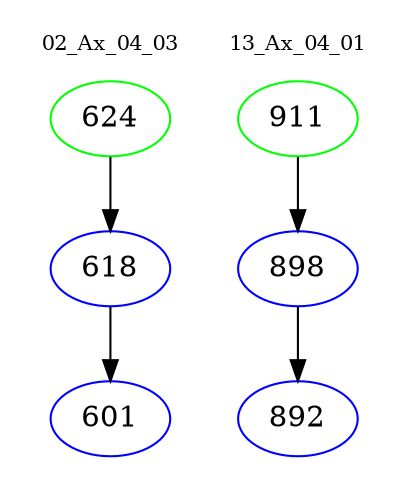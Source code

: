 digraph{
subgraph cluster_0 {
color = white
label = "02_Ax_04_03";
fontsize=10;
T0_624 [label="624", color="green"]
T0_624 -> T0_618 [color="black"]
T0_618 [label="618", color="blue"]
T0_618 -> T0_601 [color="black"]
T0_601 [label="601", color="blue"]
}
subgraph cluster_1 {
color = white
label = "13_Ax_04_01";
fontsize=10;
T1_911 [label="911", color="green"]
T1_911 -> T1_898 [color="black"]
T1_898 [label="898", color="blue"]
T1_898 -> T1_892 [color="black"]
T1_892 [label="892", color="blue"]
}
}
